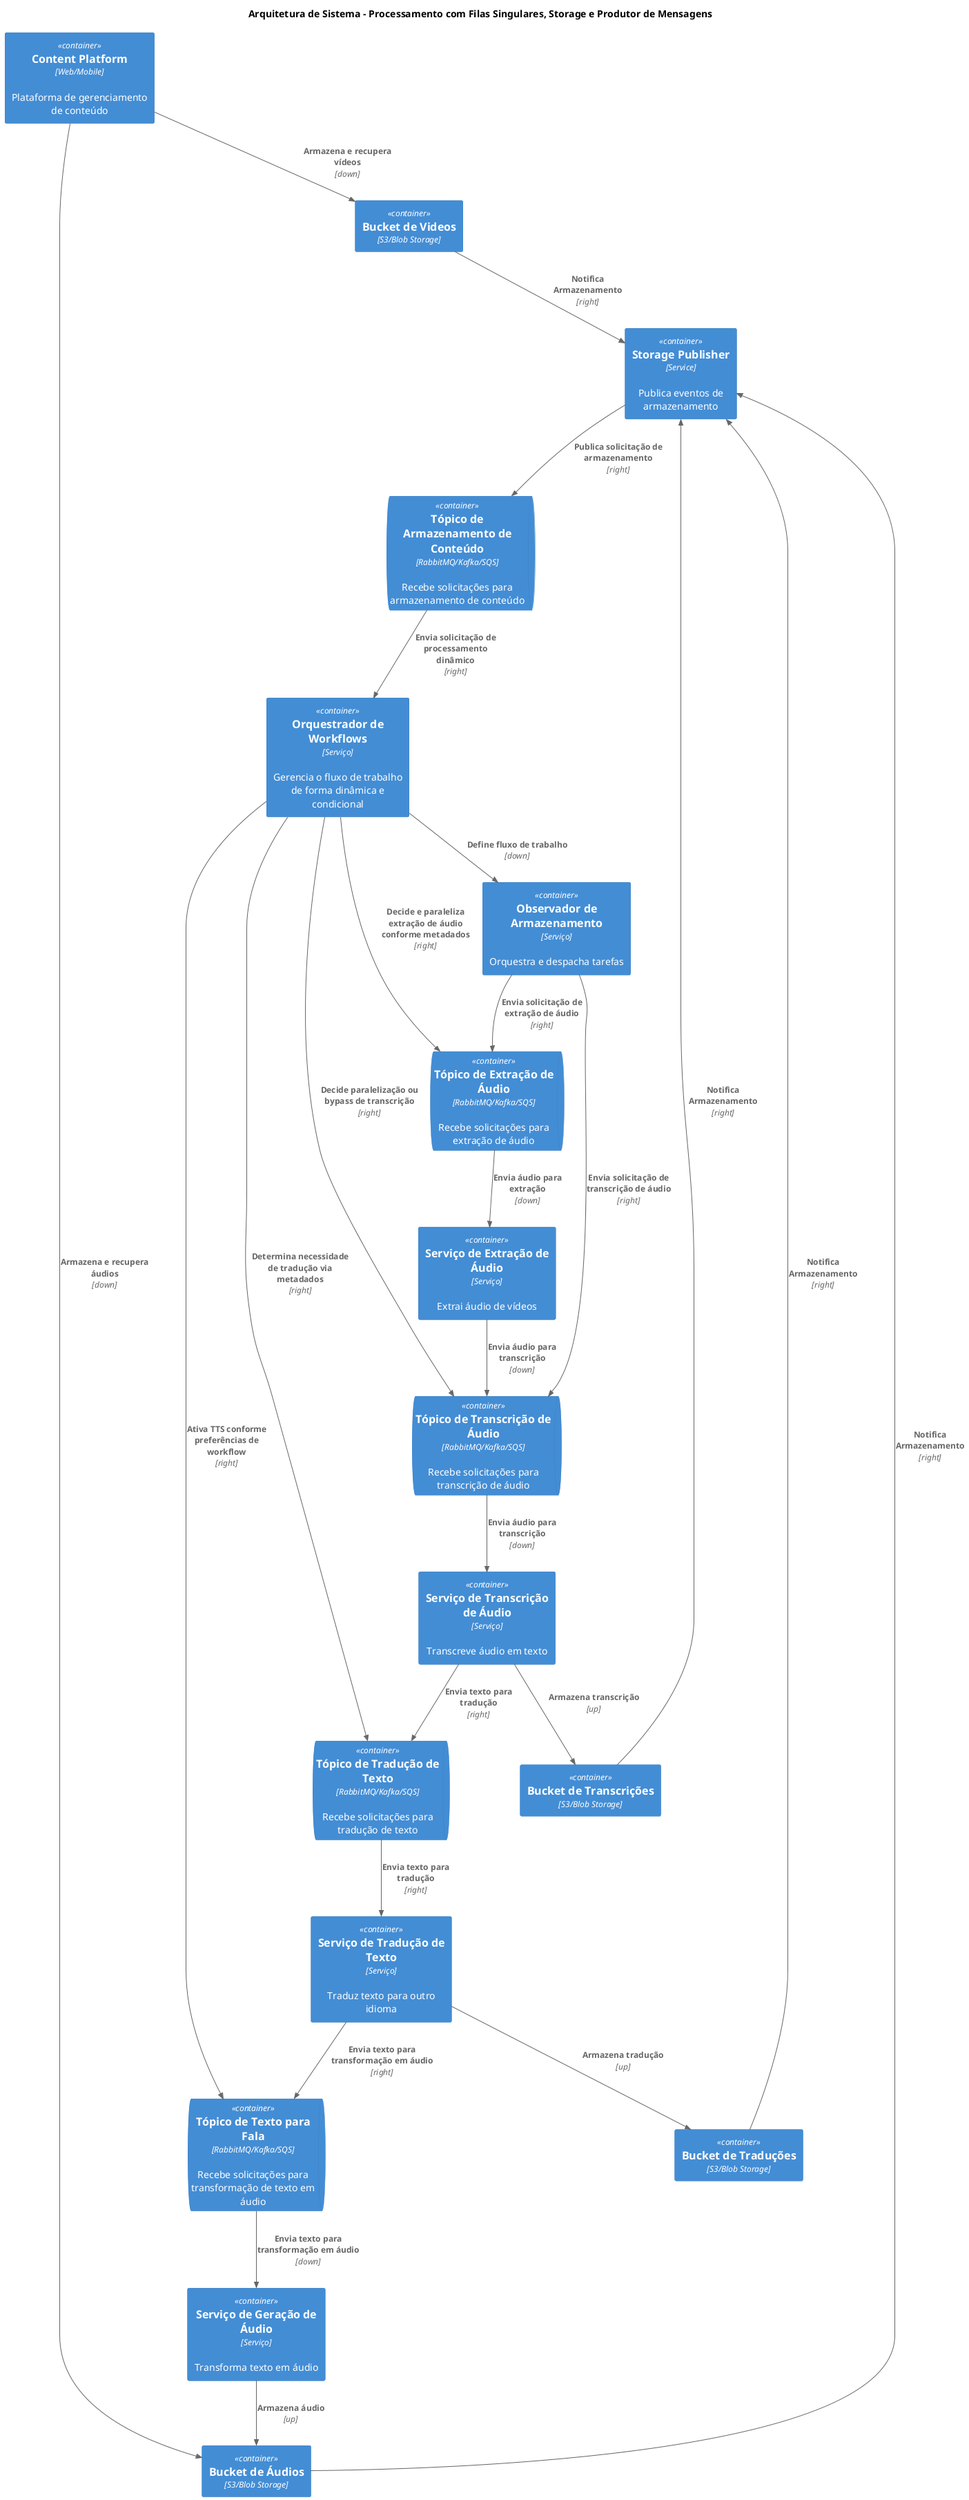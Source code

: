 @startuml SystemsContainer
!include <C4/C4_Container>

title Arquitetura de Sistema - Processamento com Filas Singulares, Storage e Produtor de Mensagens

Container(contentPlatform, "Content Platform", "Web/Mobile", "Plataforma de gerenciamento de conteúdo")

Container(bucketVideo, "Bucket de Videos", "S3/Blob Storage")
Container(bucketAudio, "Bucket de Áudios", "S3/Blob Storage")
Container(bucketTrans, "Bucket de Transcrições", "S3/Blob Storage")
Container(bucketTransl, "Bucket de Traduções", "S3/Blob Storage")

Container(storagePublisher, "Storage Publisher", "Service", "Publica eventos de armazenamento")
Container(contentStorageWatcher, "Observador de Armazenamento", "Serviço", "Orquestra e despacha tarefas")
Container(orchestrator, "Orquestrador de Workflows", "Serviço", "Gerencia o fluxo de trabalho de forma dinâmica e condicional")

Container(audioExtractor, "Serviço de Extração de Áudio", "Serviço", "Extrai áudio de vídeos")
Container(STT, "Serviço de Transcrição de Áudio", "Serviço", "Transcreve áudio em texto")
Container(translate, "Serviço de Tradução de Texto", "Serviço", "Traduz texto para outro idioma")
Container(TTS, "Serviço de Geração de Áudio", "Serviço", "Transforma texto em áudio")

ContainerQueue(contentStorageTopic, "Tópico de Armazenamento de Conteúdo", "RabbitMQ/Kafka/SQS", "Recebe solicitações para armazenamento de conteúdo")
ContainerQueue(audioExtractionJobTopic, "Tópico de Extração de Áudio", "RabbitMQ/Kafka/SQS", "Recebe solicitações para extração de áudio")
ContainerQueue(audioTranscriptionJobTopic, "Tópico de Transcrição de Áudio", "RabbitMQ/Kafka/SQS", "Recebe solicitações para transcrição de áudio")
ContainerQueue(textTranslationJobTopic, "Tópico de Tradução de Texto", "RabbitMQ/Kafka/SQS", "Recebe solicitações para tradução de texto")
ContainerQueue(textToSpeechJobTopic, "Tópico de Texto para Fala", "RabbitMQ/Kafka/SQS", "Recebe solicitações para transformação de texto em áudio")


Rel(contentPlatform, bucketAudio, "Armazena e recupera áudios", "down")
Rel(contentPlatform, bucketVideo, "Armazena e recupera vídeos", "down")

Rel(bucketVideo, storagePublisher, "Notifica Armazenamento", "right")
Rel(bucketAudio, storagePublisher, "Notifica Armazenamento", "right")
Rel(bucketTrans, storagePublisher, "Notifica Armazenamento", "right")
Rel(bucketTransl, storagePublisher, "Notifica Armazenamento", "right")

Rel(storagePublisher, contentStorageTopic, "Publica solicitação de armazenamento", "right")
Rel(contentStorageTopic, orchestrator, "Envia solicitação de processamento dinâmico", "right")

Rel(orchestrator, contentStorageWatcher, "Define fluxo de trabalho", "down")

Rel(contentStorageWatcher, audioExtractionJobTopic, "Envia solicitação de extração de áudio", "right")
Rel(contentStorageWatcher, audioTranscriptionJobTopic, "Envia solicitação de transcrição de áudio", "right")

Rel(audioExtractionJobTopic, audioExtractor, "Envia áudio para extração", "down")
Rel(audioExtractor, audioTranscriptionJobTopic, "Envia áudio para transcrição", "down")

Rel(audioTranscriptionJobTopic, STT, "Envia áudio para transcrição", "down")
Rel(STT, textTranslationJobTopic, "Envia texto para tradução", "right")

Rel(textTranslationJobTopic, translate, "Envia texto para tradução", "right")
Rel(translate, textToSpeechJobTopic, "Envia texto para transformação em áudio", "right")

Rel(textToSpeechJobTopic, TTS, "Envia texto para transformação em áudio", "down")
Rel(TTS, bucketAudio, "Armazena áudio", "up")

Rel(STT, bucketTrans, "Armazena transcrição", "up")
Rel(translate, bucketTransl, "Armazena tradução", "up")

Rel(orchestrator, audioExtractionJobTopic, "Decide e paraleliza extração de áudio conforme metadados", "right")
Rel(orchestrator, audioTranscriptionJobTopic, "Decide paralelização ou bypass de transcrição", "right")
Rel(orchestrator, textTranslationJobTopic, "Determina necessidade de tradução via metadados", "right")
Rel(orchestrator, textToSpeechJobTopic, "Ativa TTS conforme preferências de workflow", "right")

@enduml
